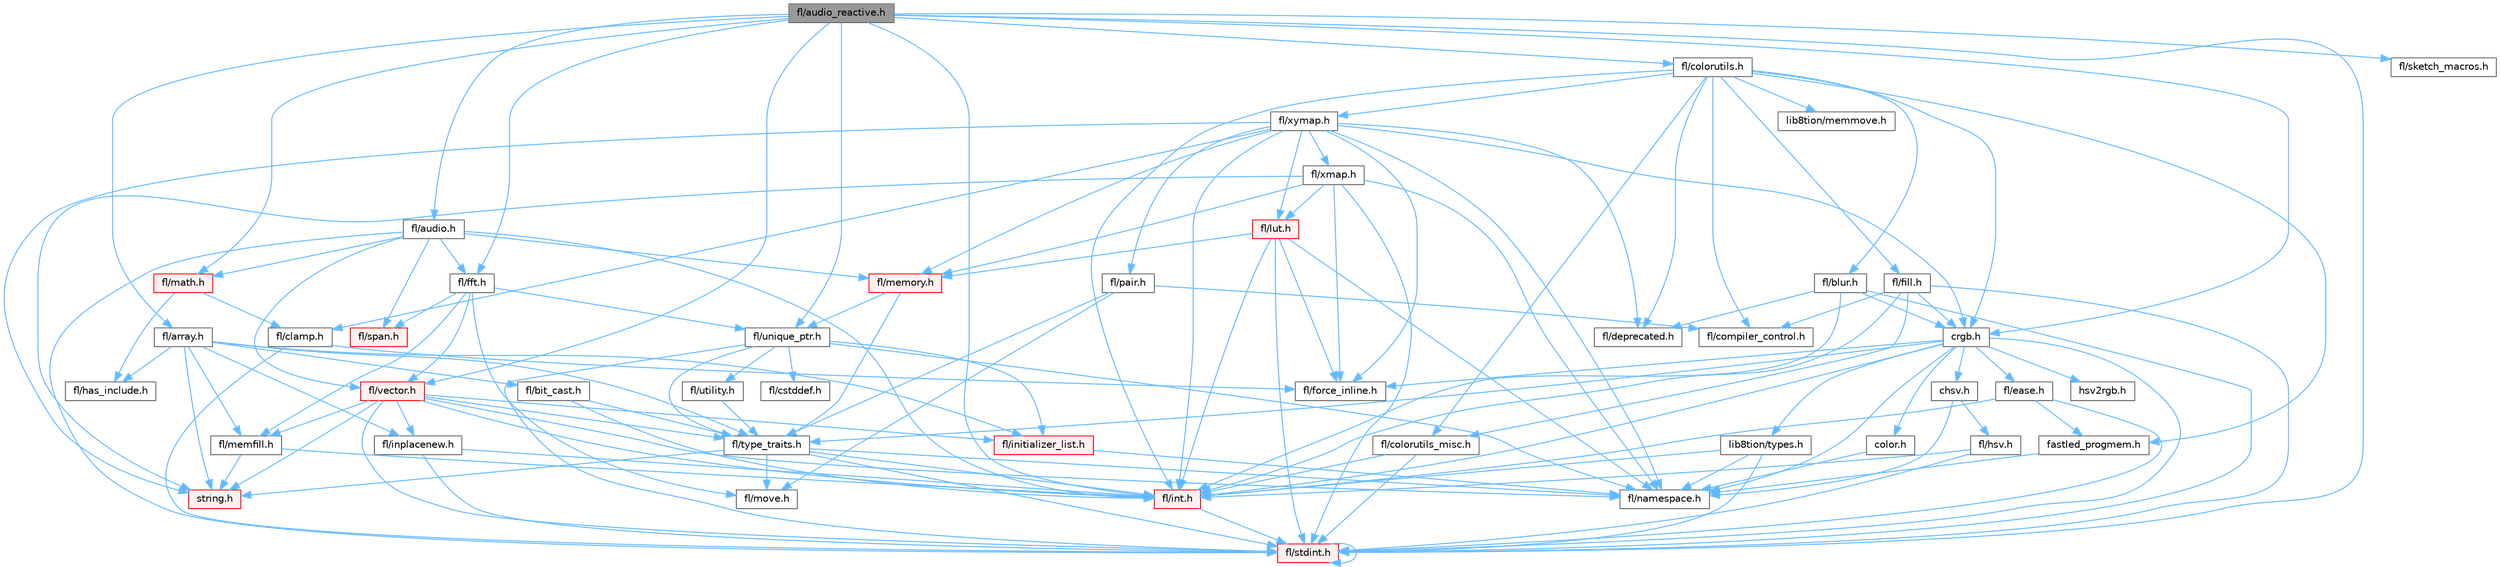 digraph "fl/audio_reactive.h"
{
 // INTERACTIVE_SVG=YES
 // LATEX_PDF_SIZE
  bgcolor="transparent";
  edge [fontname=Helvetica,fontsize=10,labelfontname=Helvetica,labelfontsize=10];
  node [fontname=Helvetica,fontsize=10,shape=box,height=0.2,width=0.4];
  Node1 [id="Node000001",label="fl/audio_reactive.h",height=0.2,width=0.4,color="gray40", fillcolor="grey60", style="filled", fontcolor="black",tooltip=" "];
  Node1 -> Node2 [id="edge1_Node000001_Node000002",color="steelblue1",style="solid",tooltip=" "];
  Node2 [id="Node000002",label="fl/fft.h",height=0.2,width=0.4,color="grey40", fillcolor="white", style="filled",URL="$d7/d76/fft_8h.html",tooltip=" "];
  Node2 -> Node3 [id="edge2_Node000002_Node000003",color="steelblue1",style="solid",tooltip=" "];
  Node3 [id="Node000003",label="fl/unique_ptr.h",height=0.2,width=0.4,color="grey40", fillcolor="white", style="filled",URL="$da/d4b/unique__ptr_8h.html",tooltip=" "];
  Node3 -> Node4 [id="edge3_Node000003_Node000004",color="steelblue1",style="solid",tooltip=" "];
  Node4 [id="Node000004",label="fl/namespace.h",height=0.2,width=0.4,color="grey40", fillcolor="white", style="filled",URL="$df/d2a/namespace_8h.html",tooltip="Implements the FastLED namespace macros."];
  Node3 -> Node5 [id="edge4_Node000003_Node000005",color="steelblue1",style="solid",tooltip=" "];
  Node5 [id="Node000005",label="fl/type_traits.h",height=0.2,width=0.4,color="grey40", fillcolor="white", style="filled",URL="$df/d63/type__traits_8h.html",tooltip=" "];
  Node5 -> Node6 [id="edge5_Node000005_Node000006",color="steelblue1",style="solid",tooltip=" "];
  Node6 [id="Node000006",label="string.h",height=0.2,width=0.4,color="red", fillcolor="#FFF0F0", style="filled",URL="$da/d66/string_8h.html",tooltip=" "];
  Node5 -> Node9 [id="edge6_Node000005_Node000009",color="steelblue1",style="solid",tooltip=" "];
  Node9 [id="Node000009",label="fl/stdint.h",height=0.2,width=0.4,color="red", fillcolor="#FFF0F0", style="filled",URL="$df/dd8/stdint_8h.html",tooltip=" "];
  Node9 -> Node9 [id="edge7_Node000009_Node000009",color="steelblue1",style="solid",tooltip=" "];
  Node5 -> Node4 [id="edge8_Node000005_Node000004",color="steelblue1",style="solid",tooltip=" "];
  Node5 -> Node20 [id="edge9_Node000005_Node000020",color="steelblue1",style="solid",tooltip=" "];
  Node20 [id="Node000020",label="fl/move.h",height=0.2,width=0.4,color="grey40", fillcolor="white", style="filled",URL="$d9/d83/move_8h.html",tooltip=" "];
  Node5 -> Node8 [id="edge10_Node000005_Node000008",color="steelblue1",style="solid",tooltip=" "];
  Node8 [id="Node000008",label="fl/int.h",height=0.2,width=0.4,color="red", fillcolor="#FFF0F0", style="filled",URL="$d3/d7e/int_8h.html",tooltip=" "];
  Node8 -> Node9 [id="edge11_Node000008_Node000009",color="steelblue1",style="solid",tooltip=" "];
  Node3 -> Node39 [id="edge12_Node000003_Node000039",color="steelblue1",style="solid",tooltip=" "];
  Node39 [id="Node000039",label="fl/utility.h",height=0.2,width=0.4,color="grey40", fillcolor="white", style="filled",URL="$d5/d47/utility_8h.html",tooltip=" "];
  Node39 -> Node5 [id="edge13_Node000039_Node000005",color="steelblue1",style="solid",tooltip=" "];
  Node3 -> Node9 [id="edge14_Node000003_Node000009",color="steelblue1",style="solid",tooltip=" "];
  Node3 -> Node35 [id="edge15_Node000003_Node000035",color="steelblue1",style="solid",tooltip=" "];
  Node35 [id="Node000035",label="fl/cstddef.h",height=0.2,width=0.4,color="grey40", fillcolor="white", style="filled",URL="$d7/d84/cstddef_8h.html",tooltip=" "];
  Node3 -> Node47 [id="edge16_Node000003_Node000047",color="steelblue1",style="solid",tooltip=" "];
  Node47 [id="Node000047",label="fl/initializer_list.h",height=0.2,width=0.4,color="red", fillcolor="#FFF0F0", style="filled",URL="$d6/d23/initializer__list_8h.html",tooltip=" "];
  Node47 -> Node4 [id="edge17_Node000047_Node000004",color="steelblue1",style="solid",tooltip=" "];
  Node2 -> Node50 [id="edge18_Node000002_Node000050",color="steelblue1",style="solid",tooltip=" "];
  Node50 [id="Node000050",label="fl/span.h",height=0.2,width=0.4,color="red", fillcolor="#FFF0F0", style="filled",URL="$d4/d7a/span_8h.html",tooltip=" "];
  Node2 -> Node45 [id="edge19_Node000002_Node000045",color="steelblue1",style="solid",tooltip=" "];
  Node45 [id="Node000045",label="fl/vector.h",height=0.2,width=0.4,color="red", fillcolor="#FFF0F0", style="filled",URL="$d6/d68/vector_8h.html",tooltip=" "];
  Node45 -> Node9 [id="edge20_Node000045_Node000009",color="steelblue1",style="solid",tooltip=" "];
  Node45 -> Node8 [id="edge21_Node000045_Node000008",color="steelblue1",style="solid",tooltip=" "];
  Node45 -> Node6 [id="edge22_Node000045_Node000006",color="steelblue1",style="solid",tooltip=" "];
  Node45 -> Node47 [id="edge23_Node000045_Node000047",color="steelblue1",style="solid",tooltip=" "];
  Node45 -> Node28 [id="edge24_Node000045_Node000028",color="steelblue1",style="solid",tooltip=" "];
  Node28 [id="Node000028",label="fl/memfill.h",height=0.2,width=0.4,color="grey40", fillcolor="white", style="filled",URL="$d0/dda/memfill_8h.html",tooltip=" "];
  Node28 -> Node6 [id="edge25_Node000028_Node000006",color="steelblue1",style="solid",tooltip=" "];
  Node28 -> Node8 [id="edge26_Node000028_Node000008",color="steelblue1",style="solid",tooltip=" "];
  Node45 -> Node4 [id="edge27_Node000045_Node000004",color="steelblue1",style="solid",tooltip=" "];
  Node45 -> Node5 [id="edge28_Node000045_Node000005",color="steelblue1",style="solid",tooltip=" "];
  Node45 -> Node27 [id="edge29_Node000045_Node000027",color="steelblue1",style="solid",tooltip=" "];
  Node27 [id="Node000027",label="fl/inplacenew.h",height=0.2,width=0.4,color="grey40", fillcolor="white", style="filled",URL="$db/d36/inplacenew_8h.html",tooltip=" "];
  Node27 -> Node9 [id="edge30_Node000027_Node000009",color="steelblue1",style="solid",tooltip=" "];
  Node27 -> Node8 [id="edge31_Node000027_Node000008",color="steelblue1",style="solid",tooltip=" "];
  Node2 -> Node20 [id="edge32_Node000002_Node000020",color="steelblue1",style="solid",tooltip=" "];
  Node2 -> Node28 [id="edge33_Node000002_Node000028",color="steelblue1",style="solid",tooltip=" "];
  Node1 -> Node13 [id="edge34_Node000001_Node000013",color="steelblue1",style="solid",tooltip=" "];
  Node13 [id="Node000013",label="fl/math.h",height=0.2,width=0.4,color="red", fillcolor="#FFF0F0", style="filled",URL="$df/db1/math_8h.html",tooltip=" "];
  Node13 -> Node14 [id="edge35_Node000013_Node000014",color="steelblue1",style="solid",tooltip=" "];
  Node14 [id="Node000014",label="fl/has_include.h",height=0.2,width=0.4,color="grey40", fillcolor="white", style="filled",URL="$da/d99/has__include_8h.html",tooltip=" "];
  Node13 -> Node15 [id="edge36_Node000013_Node000015",color="steelblue1",style="solid",tooltip=" "];
  Node15 [id="Node000015",label="fl/clamp.h",height=0.2,width=0.4,color="grey40", fillcolor="white", style="filled",URL="$d6/dd3/clamp_8h.html",tooltip=" "];
  Node15 -> Node9 [id="edge37_Node000015_Node000009",color="steelblue1",style="solid",tooltip=" "];
  Node15 -> Node16 [id="edge38_Node000015_Node000016",color="steelblue1",style="solid",tooltip=" "];
  Node16 [id="Node000016",label="fl/force_inline.h",height=0.2,width=0.4,color="grey40", fillcolor="white", style="filled",URL="$d4/d64/force__inline_8h.html",tooltip=" "];
  Node1 -> Node45 [id="edge39_Node000001_Node000045",color="steelblue1",style="solid",tooltip=" "];
  Node1 -> Node9 [id="edge40_Node000001_Node000009",color="steelblue1",style="solid",tooltip=" "];
  Node1 -> Node8 [id="edge41_Node000001_Node000008",color="steelblue1",style="solid",tooltip=" "];
  Node1 -> Node52 [id="edge42_Node000001_Node000052",color="steelblue1",style="solid",tooltip=" "];
  Node52 [id="Node000052",label="fl/audio.h",height=0.2,width=0.4,color="grey40", fillcolor="white", style="filled",URL="$da/d09/audio_8h.html",tooltip=" "];
  Node52 -> Node2 [id="edge43_Node000052_Node000002",color="steelblue1",style="solid",tooltip=" "];
  Node52 -> Node13 [id="edge44_Node000052_Node000013",color="steelblue1",style="solid",tooltip=" "];
  Node52 -> Node21 [id="edge45_Node000052_Node000021",color="steelblue1",style="solid",tooltip=" "];
  Node21 [id="Node000021",label="fl/memory.h",height=0.2,width=0.4,color="red", fillcolor="#FFF0F0", style="filled",URL="$dc/d18/memory_8h.html",tooltip=" "];
  Node21 -> Node3 [id="edge46_Node000021_Node000003",color="steelblue1",style="solid",tooltip=" "];
  Node21 -> Node5 [id="edge47_Node000021_Node000005",color="steelblue1",style="solid",tooltip=" "];
  Node52 -> Node50 [id="edge48_Node000052_Node000050",color="steelblue1",style="solid",tooltip=" "];
  Node52 -> Node45 [id="edge49_Node000052_Node000045",color="steelblue1",style="solid",tooltip=" "];
  Node52 -> Node8 [id="edge50_Node000052_Node000008",color="steelblue1",style="solid",tooltip=" "];
  Node52 -> Node9 [id="edge51_Node000052_Node000009",color="steelblue1",style="solid",tooltip=" "];
  Node1 -> Node53 [id="edge52_Node000001_Node000053",color="steelblue1",style="solid",tooltip=" "];
  Node53 [id="Node000053",label="fl/array.h",height=0.2,width=0.4,color="grey40", fillcolor="white", style="filled",URL="$db/d63/array_8h.html",tooltip=" "];
  Node53 -> Node6 [id="edge53_Node000053_Node000006",color="steelblue1",style="solid",tooltip=" "];
  Node53 -> Node27 [id="edge54_Node000053_Node000027",color="steelblue1",style="solid",tooltip=" "];
  Node53 -> Node28 [id="edge55_Node000053_Node000028",color="steelblue1",style="solid",tooltip=" "];
  Node53 -> Node5 [id="edge56_Node000053_Node000005",color="steelblue1",style="solid",tooltip=" "];
  Node53 -> Node30 [id="edge57_Node000053_Node000030",color="steelblue1",style="solid",tooltip=" "];
  Node30 [id="Node000030",label="fl/bit_cast.h",height=0.2,width=0.4,color="grey40", fillcolor="white", style="filled",URL="$df/d72/bit__cast_8h.html",tooltip=" "];
  Node30 -> Node5 [id="edge58_Node000030_Node000005",color="steelblue1",style="solid",tooltip=" "];
  Node30 -> Node8 [id="edge59_Node000030_Node000008",color="steelblue1",style="solid",tooltip=" "];
  Node53 -> Node47 [id="edge60_Node000053_Node000047",color="steelblue1",style="solid",tooltip=" "];
  Node53 -> Node14 [id="edge61_Node000053_Node000014",color="steelblue1",style="solid",tooltip=" "];
  Node1 -> Node3 [id="edge62_Node000001_Node000003",color="steelblue1",style="solid",tooltip=" "];
  Node1 -> Node54 [id="edge63_Node000001_Node000054",color="steelblue1",style="solid",tooltip=" "];
  Node54 [id="Node000054",label="fl/sketch_macros.h",height=0.2,width=0.4,color="grey40", fillcolor="white", style="filled",URL="$d1/dbc/sketch__macros_8h.html",tooltip=" "];
  Node1 -> Node55 [id="edge64_Node000001_Node000055",color="steelblue1",style="solid",tooltip=" "];
  Node55 [id="Node000055",label="crgb.h",height=0.2,width=0.4,color="grey40", fillcolor="white", style="filled",URL="$db/dd1/crgb_8h.html",tooltip="Defines the red, green, and blue (RGB) pixel struct."];
  Node55 -> Node9 [id="edge65_Node000055_Node000009",color="steelblue1",style="solid",tooltip=" "];
  Node55 -> Node8 [id="edge66_Node000055_Node000008",color="steelblue1",style="solid",tooltip=" "];
  Node55 -> Node56 [id="edge67_Node000055_Node000056",color="steelblue1",style="solid",tooltip=" "];
  Node56 [id="Node000056",label="chsv.h",height=0.2,width=0.4,color="grey40", fillcolor="white", style="filled",URL="$d8/dd0/chsv_8h.html",tooltip="Defines the hue, saturation, and value (HSV) pixel struct."];
  Node56 -> Node57 [id="edge68_Node000056_Node000057",color="steelblue1",style="solid",tooltip=" "];
  Node57 [id="Node000057",label="fl/hsv.h",height=0.2,width=0.4,color="grey40", fillcolor="white", style="filled",URL="$d2/d4f/hsv_8h.html",tooltip="Defines the hue, saturation, and value (HSV) pixel struct."];
  Node57 -> Node9 [id="edge69_Node000057_Node000009",color="steelblue1",style="solid",tooltip=" "];
  Node57 -> Node8 [id="edge70_Node000057_Node000008",color="steelblue1",style="solid",tooltip=" "];
  Node56 -> Node4 [id="edge71_Node000056_Node000004",color="steelblue1",style="solid",tooltip=" "];
  Node55 -> Node4 [id="edge72_Node000055_Node000004",color="steelblue1",style="solid",tooltip=" "];
  Node55 -> Node58 [id="edge73_Node000055_Node000058",color="steelblue1",style="solid",tooltip=" "];
  Node58 [id="Node000058",label="color.h",height=0.2,width=0.4,color="grey40", fillcolor="white", style="filled",URL="$d2/d6b/src_2color_8h.html",tooltip="Contains definitions for color correction and temperature."];
  Node58 -> Node4 [id="edge74_Node000058_Node000004",color="steelblue1",style="solid",tooltip=" "];
  Node55 -> Node59 [id="edge75_Node000055_Node000059",color="steelblue1",style="solid",tooltip=" "];
  Node59 [id="Node000059",label="lib8tion/types.h",height=0.2,width=0.4,color="grey40", fillcolor="white", style="filled",URL="$d9/ddf/lib8tion_2types_8h.html",tooltip="Defines fractional types used for lib8tion functions."];
  Node59 -> Node9 [id="edge76_Node000059_Node000009",color="steelblue1",style="solid",tooltip=" "];
  Node59 -> Node8 [id="edge77_Node000059_Node000008",color="steelblue1",style="solid",tooltip=" "];
  Node59 -> Node4 [id="edge78_Node000059_Node000004",color="steelblue1",style="solid",tooltip=" "];
  Node55 -> Node16 [id="edge79_Node000055_Node000016",color="steelblue1",style="solid",tooltip=" "];
  Node55 -> Node5 [id="edge80_Node000055_Node000005",color="steelblue1",style="solid",tooltip=" "];
  Node55 -> Node60 [id="edge81_Node000055_Node000060",color="steelblue1",style="solid",tooltip=" "];
  Node60 [id="Node000060",label="hsv2rgb.h",height=0.2,width=0.4,color="grey40", fillcolor="white", style="filled",URL="$de/d9a/hsv2rgb_8h.html",tooltip="Functions to convert from the HSV colorspace to the RGB colorspace."];
  Node55 -> Node61 [id="edge82_Node000055_Node000061",color="steelblue1",style="solid",tooltip=" "];
  Node61 [id="Node000061",label="fl/ease.h",height=0.2,width=0.4,color="grey40", fillcolor="white", style="filled",URL="$db/d19/ease_8h.html",tooltip=" "];
  Node61 -> Node9 [id="edge83_Node000061_Node000009",color="steelblue1",style="solid",tooltip=" "];
  Node61 -> Node8 [id="edge84_Node000061_Node000008",color="steelblue1",style="solid",tooltip=" "];
  Node61 -> Node62 [id="edge85_Node000061_Node000062",color="steelblue1",style="solid",tooltip=" "];
  Node62 [id="Node000062",label="fastled_progmem.h",height=0.2,width=0.4,color="grey40", fillcolor="white", style="filled",URL="$df/dab/fastled__progmem_8h.html",tooltip="Wrapper definitions to allow seamless use of PROGMEM in environments that have it."];
  Node62 -> Node4 [id="edge86_Node000062_Node000004",color="steelblue1",style="solid",tooltip=" "];
  Node1 -> Node63 [id="edge87_Node000001_Node000063",color="steelblue1",style="solid",tooltip=" "];
  Node63 [id="Node000063",label="fl/colorutils.h",height=0.2,width=0.4,color="grey40", fillcolor="white", style="filled",URL="$d7/df9/fl_2colorutils_8h.html",tooltip="Utility functions for color fill, palettes, blending, and more."];
  Node63 -> Node8 [id="edge88_Node000063_Node000008",color="steelblue1",style="solid",tooltip=" "];
  Node63 -> Node55 [id="edge89_Node000063_Node000055",color="steelblue1",style="solid",tooltip=" "];
  Node63 -> Node62 [id="edge90_Node000063_Node000062",color="steelblue1",style="solid",tooltip=" "];
  Node63 -> Node64 [id="edge91_Node000063_Node000064",color="steelblue1",style="solid",tooltip=" "];
  Node64 [id="Node000064",label="fl/blur.h",height=0.2,width=0.4,color="grey40", fillcolor="white", style="filled",URL="$d4/df5/blur_8h.html",tooltip=" "];
  Node64 -> Node9 [id="edge92_Node000064_Node000009",color="steelblue1",style="solid",tooltip=" "];
  Node64 -> Node8 [id="edge93_Node000064_Node000008",color="steelblue1",style="solid",tooltip=" "];
  Node64 -> Node55 [id="edge94_Node000064_Node000055",color="steelblue1",style="solid",tooltip=" "];
  Node64 -> Node34 [id="edge95_Node000064_Node000034",color="steelblue1",style="solid",tooltip=" "];
  Node34 [id="Node000034",label="fl/deprecated.h",height=0.2,width=0.4,color="grey40", fillcolor="white", style="filled",URL="$d4/dce/deprecated_8h.html",tooltip=" "];
  Node63 -> Node65 [id="edge96_Node000063_Node000065",color="steelblue1",style="solid",tooltip=" "];
  Node65 [id="Node000065",label="fl/colorutils_misc.h",height=0.2,width=0.4,color="grey40", fillcolor="white", style="filled",URL="$dd/db2/colorutils__misc_8h.html",tooltip=" "];
  Node65 -> Node9 [id="edge97_Node000065_Node000009",color="steelblue1",style="solid",tooltip=" "];
  Node65 -> Node8 [id="edge98_Node000065_Node000008",color="steelblue1",style="solid",tooltip=" "];
  Node63 -> Node34 [id="edge99_Node000063_Node000034",color="steelblue1",style="solid",tooltip=" "];
  Node63 -> Node66 [id="edge100_Node000063_Node000066",color="steelblue1",style="solid",tooltip=" "];
  Node66 [id="Node000066",label="fl/fill.h",height=0.2,width=0.4,color="grey40", fillcolor="white", style="filled",URL="$d2/d78/fill_8h.html",tooltip=" "];
  Node66 -> Node55 [id="edge101_Node000066_Node000055",color="steelblue1",style="solid",tooltip=" "];
  Node66 -> Node65 [id="edge102_Node000066_Node000065",color="steelblue1",style="solid",tooltip=" "];
  Node66 -> Node8 [id="edge103_Node000066_Node000008",color="steelblue1",style="solid",tooltip=" "];
  Node66 -> Node9 [id="edge104_Node000066_Node000009",color="steelblue1",style="solid",tooltip=" "];
  Node66 -> Node19 [id="edge105_Node000066_Node000019",color="steelblue1",style="solid",tooltip=" "];
  Node19 [id="Node000019",label="fl/compiler_control.h",height=0.2,width=0.4,color="grey40", fillcolor="white", style="filled",URL="$d4/d54/compiler__control_8h.html",tooltip=" "];
  Node63 -> Node67 [id="edge106_Node000063_Node000067",color="steelblue1",style="solid",tooltip=" "];
  Node67 [id="Node000067",label="fl/xymap.h",height=0.2,width=0.4,color="grey40", fillcolor="white", style="filled",URL="$da/d61/xymap_8h.html",tooltip=" "];
  Node67 -> Node8 [id="edge107_Node000067_Node000008",color="steelblue1",style="solid",tooltip=" "];
  Node67 -> Node4 [id="edge108_Node000067_Node000004",color="steelblue1",style="solid",tooltip=" "];
  Node67 -> Node16 [id="edge109_Node000067_Node000016",color="steelblue1",style="solid",tooltip=" "];
  Node67 -> Node68 [id="edge110_Node000067_Node000068",color="steelblue1",style="solid",tooltip=" "];
  Node68 [id="Node000068",label="fl/pair.h",height=0.2,width=0.4,color="grey40", fillcolor="white", style="filled",URL="$d3/d41/pair_8h.html",tooltip=" "];
  Node68 -> Node20 [id="edge111_Node000068_Node000020",color="steelblue1",style="solid",tooltip=" "];
  Node68 -> Node19 [id="edge112_Node000068_Node000019",color="steelblue1",style="solid",tooltip=" "];
  Node68 -> Node5 [id="edge113_Node000068_Node000005",color="steelblue1",style="solid",tooltip=" "];
  Node67 -> Node6 [id="edge114_Node000067_Node000006",color="steelblue1",style="solid",tooltip=" "];
  Node67 -> Node55 [id="edge115_Node000067_Node000055",color="steelblue1",style="solid",tooltip=" "];
  Node67 -> Node15 [id="edge116_Node000067_Node000015",color="steelblue1",style="solid",tooltip=" "];
  Node67 -> Node69 [id="edge117_Node000067_Node000069",color="steelblue1",style="solid",tooltip=" "];
  Node69 [id="Node000069",label="fl/lut.h",height=0.2,width=0.4,color="red", fillcolor="#FFF0F0", style="filled",URL="$db/d54/lut_8h.html",tooltip=" "];
  Node69 -> Node16 [id="edge118_Node000069_Node000016",color="steelblue1",style="solid",tooltip=" "];
  Node69 -> Node21 [id="edge119_Node000069_Node000021",color="steelblue1",style="solid",tooltip=" "];
  Node69 -> Node9 [id="edge120_Node000069_Node000009",color="steelblue1",style="solid",tooltip=" "];
  Node69 -> Node8 [id="edge121_Node000069_Node000008",color="steelblue1",style="solid",tooltip=" "];
  Node69 -> Node4 [id="edge122_Node000069_Node000004",color="steelblue1",style="solid",tooltip=" "];
  Node67 -> Node21 [id="edge123_Node000067_Node000021",color="steelblue1",style="solid",tooltip=" "];
  Node67 -> Node34 [id="edge124_Node000067_Node000034",color="steelblue1",style="solid",tooltip=" "];
  Node67 -> Node70 [id="edge125_Node000067_Node000070",color="steelblue1",style="solid",tooltip=" "];
  Node70 [id="Node000070",label="fl/xmap.h",height=0.2,width=0.4,color="grey40", fillcolor="white", style="filled",URL="$dd/dcc/xmap_8h.html",tooltip=" "];
  Node70 -> Node9 [id="edge126_Node000070_Node000009",color="steelblue1",style="solid",tooltip=" "];
  Node70 -> Node6 [id="edge127_Node000070_Node000006",color="steelblue1",style="solid",tooltip=" "];
  Node70 -> Node16 [id="edge128_Node000070_Node000016",color="steelblue1",style="solid",tooltip=" "];
  Node70 -> Node69 [id="edge129_Node000070_Node000069",color="steelblue1",style="solid",tooltip=" "];
  Node70 -> Node21 [id="edge130_Node000070_Node000021",color="steelblue1",style="solid",tooltip=" "];
  Node70 -> Node4 [id="edge131_Node000070_Node000004",color="steelblue1",style="solid",tooltip=" "];
  Node63 -> Node71 [id="edge132_Node000063_Node000071",color="steelblue1",style="solid",tooltip=" "];
  Node71 [id="Node000071",label="lib8tion/memmove.h",height=0.2,width=0.4,color="grey40", fillcolor="white", style="filled",URL="$d9/d72/memmove_8h.html",tooltip=" "];
  Node63 -> Node19 [id="edge133_Node000063_Node000019",color="steelblue1",style="solid",tooltip=" "];
}
